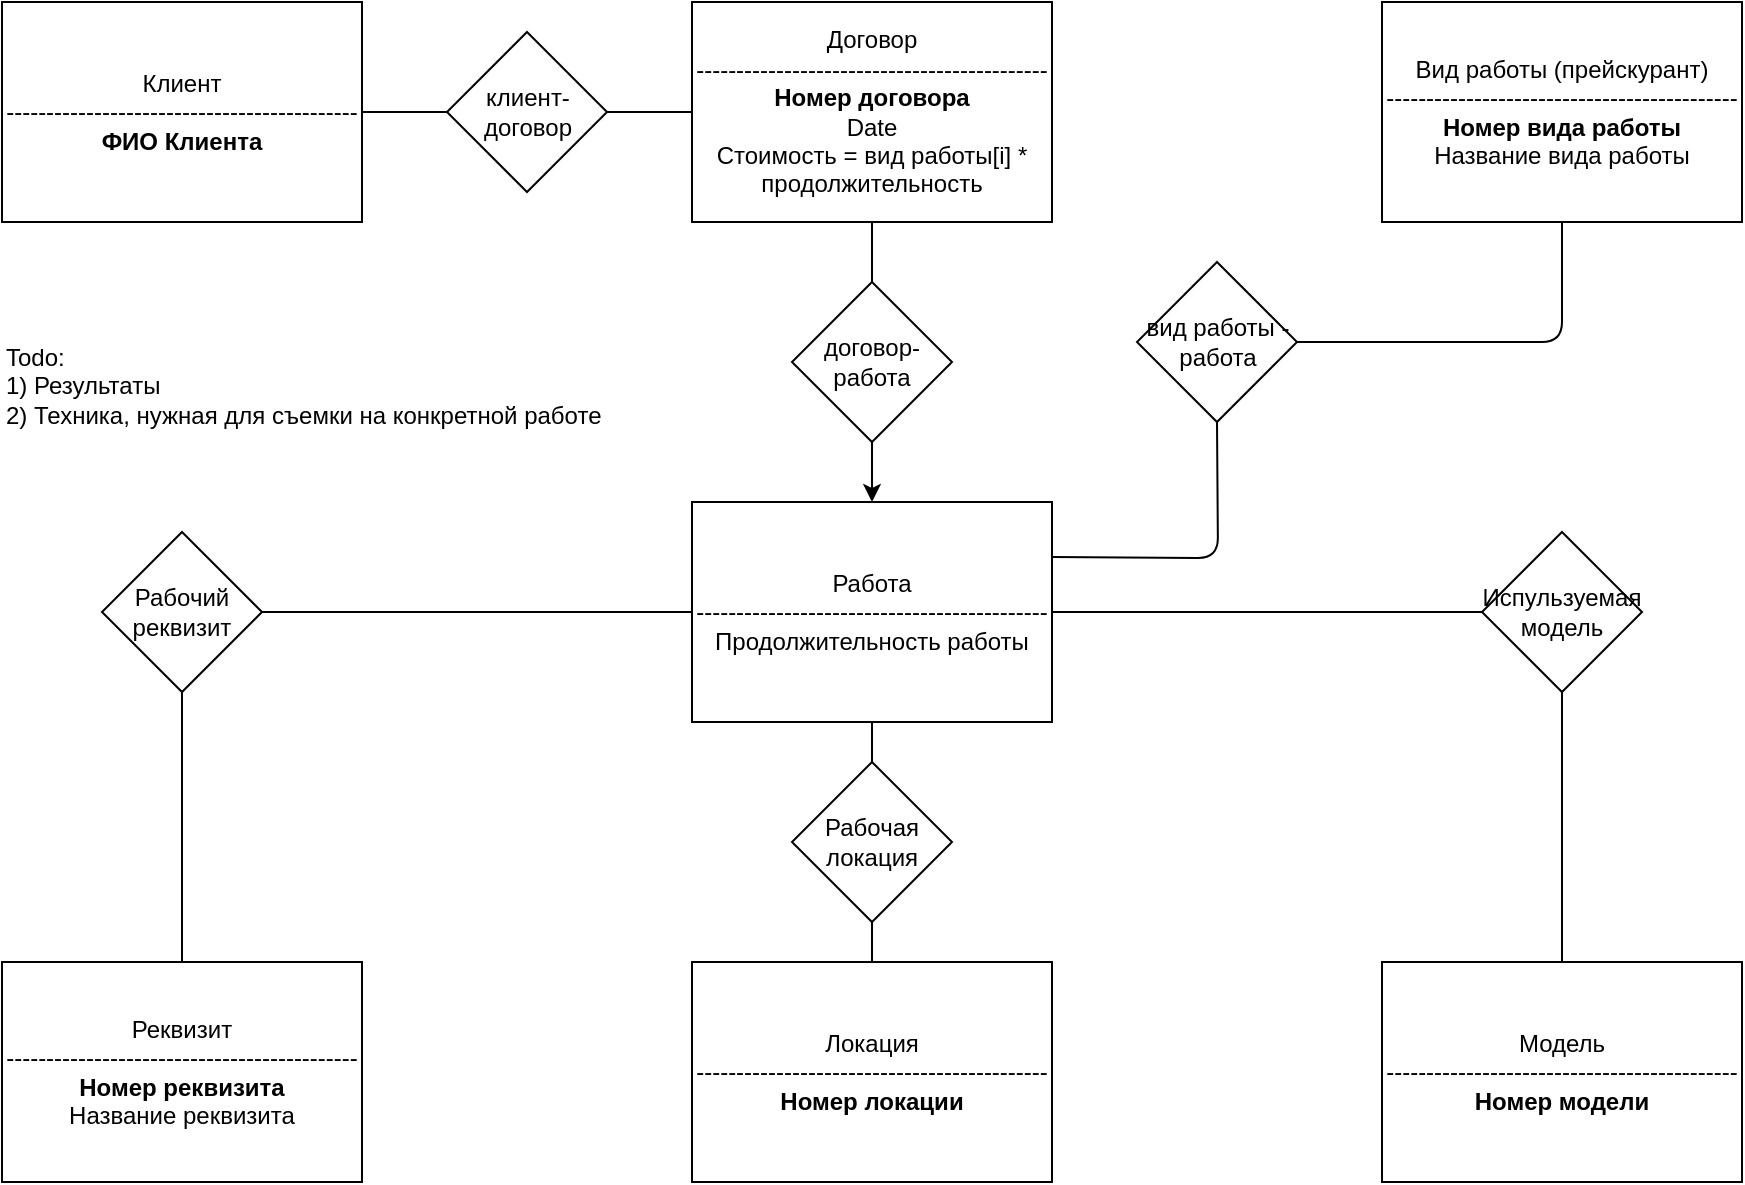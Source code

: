 <mxfile version="12.1.3" type="device" pages="1"><diagram id="CDXKgKr8vPmqdZj74s9o" name="Page-1"><mxGraphModel dx="1434" dy="1758" grid="1" gridSize="10" guides="1" tooltips="1" connect="1" arrows="1" fold="1" page="1" pageScale="1" pageWidth="850" pageHeight="1100" math="0" shadow="0"><root><mxCell id="0"/><mxCell id="1" parent="0"/><mxCell id="aPRDGDDODxM3uocc11BL-3" value="Клиент&lt;br&gt;--------------------------------------------&lt;br&gt;&lt;b&gt;ФИО Клиента&lt;/b&gt;" style="rounded=0;whiteSpace=wrap;html=1;" parent="1" vertex="1"><mxGeometry x="90" y="-90" width="180" height="110" as="geometry"/></mxCell><mxCell id="aPRDGDDODxM3uocc11BL-9" value="Модель&lt;br&gt;--------------------------------------------&lt;br&gt;&lt;b&gt;Номер модели&lt;/b&gt;" style="rounded=0;whiteSpace=wrap;html=1;" parent="1" vertex="1"><mxGeometry x="780" y="390" width="180" height="110" as="geometry"/></mxCell><mxCell id="aPRDGDDODxM3uocc11BL-10" value="Локация&lt;br&gt;--------------------------------------------&lt;br&gt;&lt;b&gt;Номер локации&lt;/b&gt;" style="rounded=0;whiteSpace=wrap;html=1;" parent="1" vertex="1"><mxGeometry x="435" y="390" width="180" height="110" as="geometry"/></mxCell><mxCell id="aPRDGDDODxM3uocc11BL-12" value="Реквизит&lt;br&gt;--------------------------------------------&lt;br&gt;&lt;b&gt;Номер реквизита&lt;/b&gt;&lt;br&gt;Название реквизита" style="rounded=0;whiteSpace=wrap;html=1;" parent="1" vertex="1"><mxGeometry x="90" y="390" width="180" height="110" as="geometry"/></mxCell><mxCell id="5D3j9vDxhgPOHVyCKGyy-1" value="Вид работы (прейскурант)&lt;br&gt;--------------------------------------------&lt;br&gt;&lt;b&gt;Номер вида работы&lt;/b&gt;&lt;br&gt;Название вида работы" style="rounded=0;whiteSpace=wrap;html=1;" vertex="1" parent="1"><mxGeometry x="780" y="-90" width="180" height="110" as="geometry"/></mxCell><mxCell id="5D3j9vDxhgPOHVyCKGyy-27" value="Договор&lt;br&gt;--------------------------------------------&lt;br&gt;&lt;b&gt;Номер договора&lt;br&gt;&lt;/b&gt;Date&lt;br&gt;Стоимость = вид работы[i] * продолжительность" style="rounded=0;whiteSpace=wrap;html=1;" vertex="1" parent="1"><mxGeometry x="435" y="-90" width="180" height="110" as="geometry"/></mxCell><mxCell id="5D3j9vDxhgPOHVyCKGyy-28" value="клиент-договор" style="rhombus;whiteSpace=wrap;html=1;" vertex="1" parent="1"><mxGeometry x="312.5" y="-75" width="80" height="80" as="geometry"/></mxCell><mxCell id="5D3j9vDxhgPOHVyCKGyy-30" value="" style="endArrow=none;html=1;exitX=0;exitY=0.5;exitDx=0;exitDy=0;entryX=1;entryY=0.5;entryDx=0;entryDy=0;" edge="1" parent="1" source="5D3j9vDxhgPOHVyCKGyy-28" target="aPRDGDDODxM3uocc11BL-3"><mxGeometry width="50" height="50" relative="1" as="geometry"><mxPoint x="445" y="200" as="sourcePoint"/><mxPoint x="190" y="200" as="targetPoint"/></mxGeometry></mxCell><mxCell id="5D3j9vDxhgPOHVyCKGyy-39" value="Работа&lt;br&gt;--------------------------------------------&lt;br&gt;Продолжительность работы" style="rounded=0;whiteSpace=wrap;html=1;" vertex="1" parent="1"><mxGeometry x="435" y="160" width="180" height="110" as="geometry"/></mxCell><mxCell id="5D3j9vDxhgPOHVyCKGyy-40" value="вид работы - работа" style="rhombus;whiteSpace=wrap;html=1;" vertex="1" parent="1"><mxGeometry x="657.5" y="40" width="80" height="80" as="geometry"/></mxCell><mxCell id="5D3j9vDxhgPOHVyCKGyy-41" value="" style="endArrow=none;html=1;entryX=0.5;entryY=1;entryDx=0;entryDy=0;exitX=1;exitY=0.25;exitDx=0;exitDy=0;" edge="1" parent="1" source="5D3j9vDxhgPOHVyCKGyy-39" target="5D3j9vDxhgPOHVyCKGyy-40"><mxGeometry width="50" height="50" relative="1" as="geometry"><mxPoint x="40" y="580" as="sourcePoint"/><mxPoint x="90" y="530" as="targetPoint"/><Array as="points"><mxPoint x="698" y="188"/></Array></mxGeometry></mxCell><mxCell id="5D3j9vDxhgPOHVyCKGyy-42" value="" style="endArrow=none;html=1;exitX=0.5;exitY=1;exitDx=0;exitDy=0;entryX=1;entryY=0.5;entryDx=0;entryDy=0;" edge="1" parent="1" source="5D3j9vDxhgPOHVyCKGyy-1" target="5D3j9vDxhgPOHVyCKGyy-40"><mxGeometry width="50" height="50" relative="1" as="geometry"><mxPoint x="760" y="-25" as="sourcePoint"/><mxPoint x="815" y="-25" as="targetPoint"/><Array as="points"><mxPoint x="870" y="80"/></Array></mxGeometry></mxCell><mxCell id="5D3j9vDxhgPOHVyCKGyy-47" value="" style="edgeStyle=orthogonalEdgeStyle;rounded=0;orthogonalLoop=1;jettySize=auto;html=1;" edge="1" parent="1" source="5D3j9vDxhgPOHVyCKGyy-43" target="5D3j9vDxhgPOHVyCKGyy-39"><mxGeometry relative="1" as="geometry"/></mxCell><mxCell id="5D3j9vDxhgPOHVyCKGyy-43" value="договор-работа" style="rhombus;whiteSpace=wrap;html=1;" vertex="1" parent="1"><mxGeometry x="485" y="50" width="80" height="80" as="geometry"/></mxCell><mxCell id="5D3j9vDxhgPOHVyCKGyy-44" value="" style="endArrow=none;html=1;exitX=0.5;exitY=1;exitDx=0;exitDy=0;entryX=0.5;entryY=0;entryDx=0;entryDy=0;" edge="1" parent="1" source="5D3j9vDxhgPOHVyCKGyy-27" target="5D3j9vDxhgPOHVyCKGyy-43"><mxGeometry width="50" height="50" relative="1" as="geometry"><mxPoint x="445" y="-25" as="sourcePoint"/><mxPoint x="382.5" y="-25" as="targetPoint"/></mxGeometry></mxCell><mxCell id="5D3j9vDxhgPOHVyCKGyy-50" value="" style="endArrow=none;html=1;exitX=0;exitY=0.5;exitDx=0;exitDy=0;entryX=1;entryY=0.5;entryDx=0;entryDy=0;" edge="1" parent="1" source="5D3j9vDxhgPOHVyCKGyy-27" target="5D3j9vDxhgPOHVyCKGyy-28"><mxGeometry width="50" height="50" relative="1" as="geometry"><mxPoint x="302.5" y="-25" as="sourcePoint"/><mxPoint x="240" y="-25" as="targetPoint"/></mxGeometry></mxCell><mxCell id="5D3j9vDxhgPOHVyCKGyy-52" value="Рабочая локация" style="rhombus;whiteSpace=wrap;html=1;" vertex="1" parent="1"><mxGeometry x="485" y="290" width="80" height="80" as="geometry"/></mxCell><mxCell id="5D3j9vDxhgPOHVyCKGyy-53" value="Рабочий реквизит" style="rhombus;whiteSpace=wrap;html=1;" vertex="1" parent="1"><mxGeometry x="140" y="175" width="80" height="80" as="geometry"/></mxCell><mxCell id="5D3j9vDxhgPOHVyCKGyy-54" value="Испульзуемая модель" style="rhombus;whiteSpace=wrap;html=1;" vertex="1" parent="1"><mxGeometry x="830" y="175" width="80" height="80" as="geometry"/></mxCell><mxCell id="5D3j9vDxhgPOHVyCKGyy-55" value="" style="endArrow=none;html=1;exitX=0;exitY=0.5;exitDx=0;exitDy=0;entryX=1;entryY=0.5;entryDx=0;entryDy=0;" edge="1" parent="1" source="5D3j9vDxhgPOHVyCKGyy-39" target="5D3j9vDxhgPOHVyCKGyy-53"><mxGeometry width="50" height="50" relative="1" as="geometry"><mxPoint x="302.5" y="-25" as="sourcePoint"/><mxPoint x="240" y="-25" as="targetPoint"/></mxGeometry></mxCell><mxCell id="5D3j9vDxhgPOHVyCKGyy-56" value="" style="endArrow=none;html=1;exitX=0.5;exitY=1;exitDx=0;exitDy=0;entryX=0.5;entryY=0;entryDx=0;entryDy=0;" edge="1" parent="1" source="5D3j9vDxhgPOHVyCKGyy-53" target="aPRDGDDODxM3uocc11BL-12"><mxGeometry width="50" height="50" relative="1" as="geometry"><mxPoint x="302.5" y="-25" as="sourcePoint"/><mxPoint x="240" y="-25" as="targetPoint"/></mxGeometry></mxCell><mxCell id="5D3j9vDxhgPOHVyCKGyy-57" value="" style="endArrow=none;html=1;exitX=0;exitY=0.5;exitDx=0;exitDy=0;entryX=1;entryY=0.5;entryDx=0;entryDy=0;" edge="1" parent="1" source="5D3j9vDxhgPOHVyCKGyy-54" target="5D3j9vDxhgPOHVyCKGyy-39"><mxGeometry width="50" height="50" relative="1" as="geometry"><mxPoint x="312.5" y="-15" as="sourcePoint"/><mxPoint x="250" y="-15" as="targetPoint"/></mxGeometry></mxCell><mxCell id="5D3j9vDxhgPOHVyCKGyy-58" value="" style="endArrow=none;html=1;exitX=0.5;exitY=1;exitDx=0;exitDy=0;entryX=0.5;entryY=0;entryDx=0;entryDy=0;" edge="1" parent="1" source="5D3j9vDxhgPOHVyCKGyy-54" target="aPRDGDDODxM3uocc11BL-9"><mxGeometry width="50" height="50" relative="1" as="geometry"><mxPoint x="322.5" y="-5" as="sourcePoint"/><mxPoint x="260" y="-5" as="targetPoint"/></mxGeometry></mxCell><mxCell id="5D3j9vDxhgPOHVyCKGyy-59" value="" style="endArrow=none;html=1;exitX=0.5;exitY=1;exitDx=0;exitDy=0;entryX=0.5;entryY=0;entryDx=0;entryDy=0;" edge="1" parent="1" source="5D3j9vDxhgPOHVyCKGyy-52" target="aPRDGDDODxM3uocc11BL-10"><mxGeometry width="50" height="50" relative="1" as="geometry"><mxPoint x="332.5" y="5" as="sourcePoint"/><mxPoint x="270" y="5" as="targetPoint"/></mxGeometry></mxCell><mxCell id="5D3j9vDxhgPOHVyCKGyy-60" value="" style="endArrow=none;html=1;exitX=0.5;exitY=1;exitDx=0;exitDy=0;entryX=0.5;entryY=0;entryDx=0;entryDy=0;" edge="1" parent="1" source="5D3j9vDxhgPOHVyCKGyy-39" target="5D3j9vDxhgPOHVyCKGyy-52"><mxGeometry width="50" height="50" relative="1" as="geometry"><mxPoint x="342.5" y="15" as="sourcePoint"/><mxPoint x="280" y="15" as="targetPoint"/></mxGeometry></mxCell><mxCell id="5D3j9vDxhgPOHVyCKGyy-62" value="Todo:&lt;br&gt;1) Результаты&lt;br&gt;2) Техника, нужная для съемки на конкретной работе" style="text;html=1;resizable=0;points=[];autosize=1;align=left;verticalAlign=top;spacingTop=-4;" vertex="1" parent="1"><mxGeometry x="90" y="77.5" width="310" height="40" as="geometry"/></mxCell></root></mxGraphModel></diagram></mxfile>